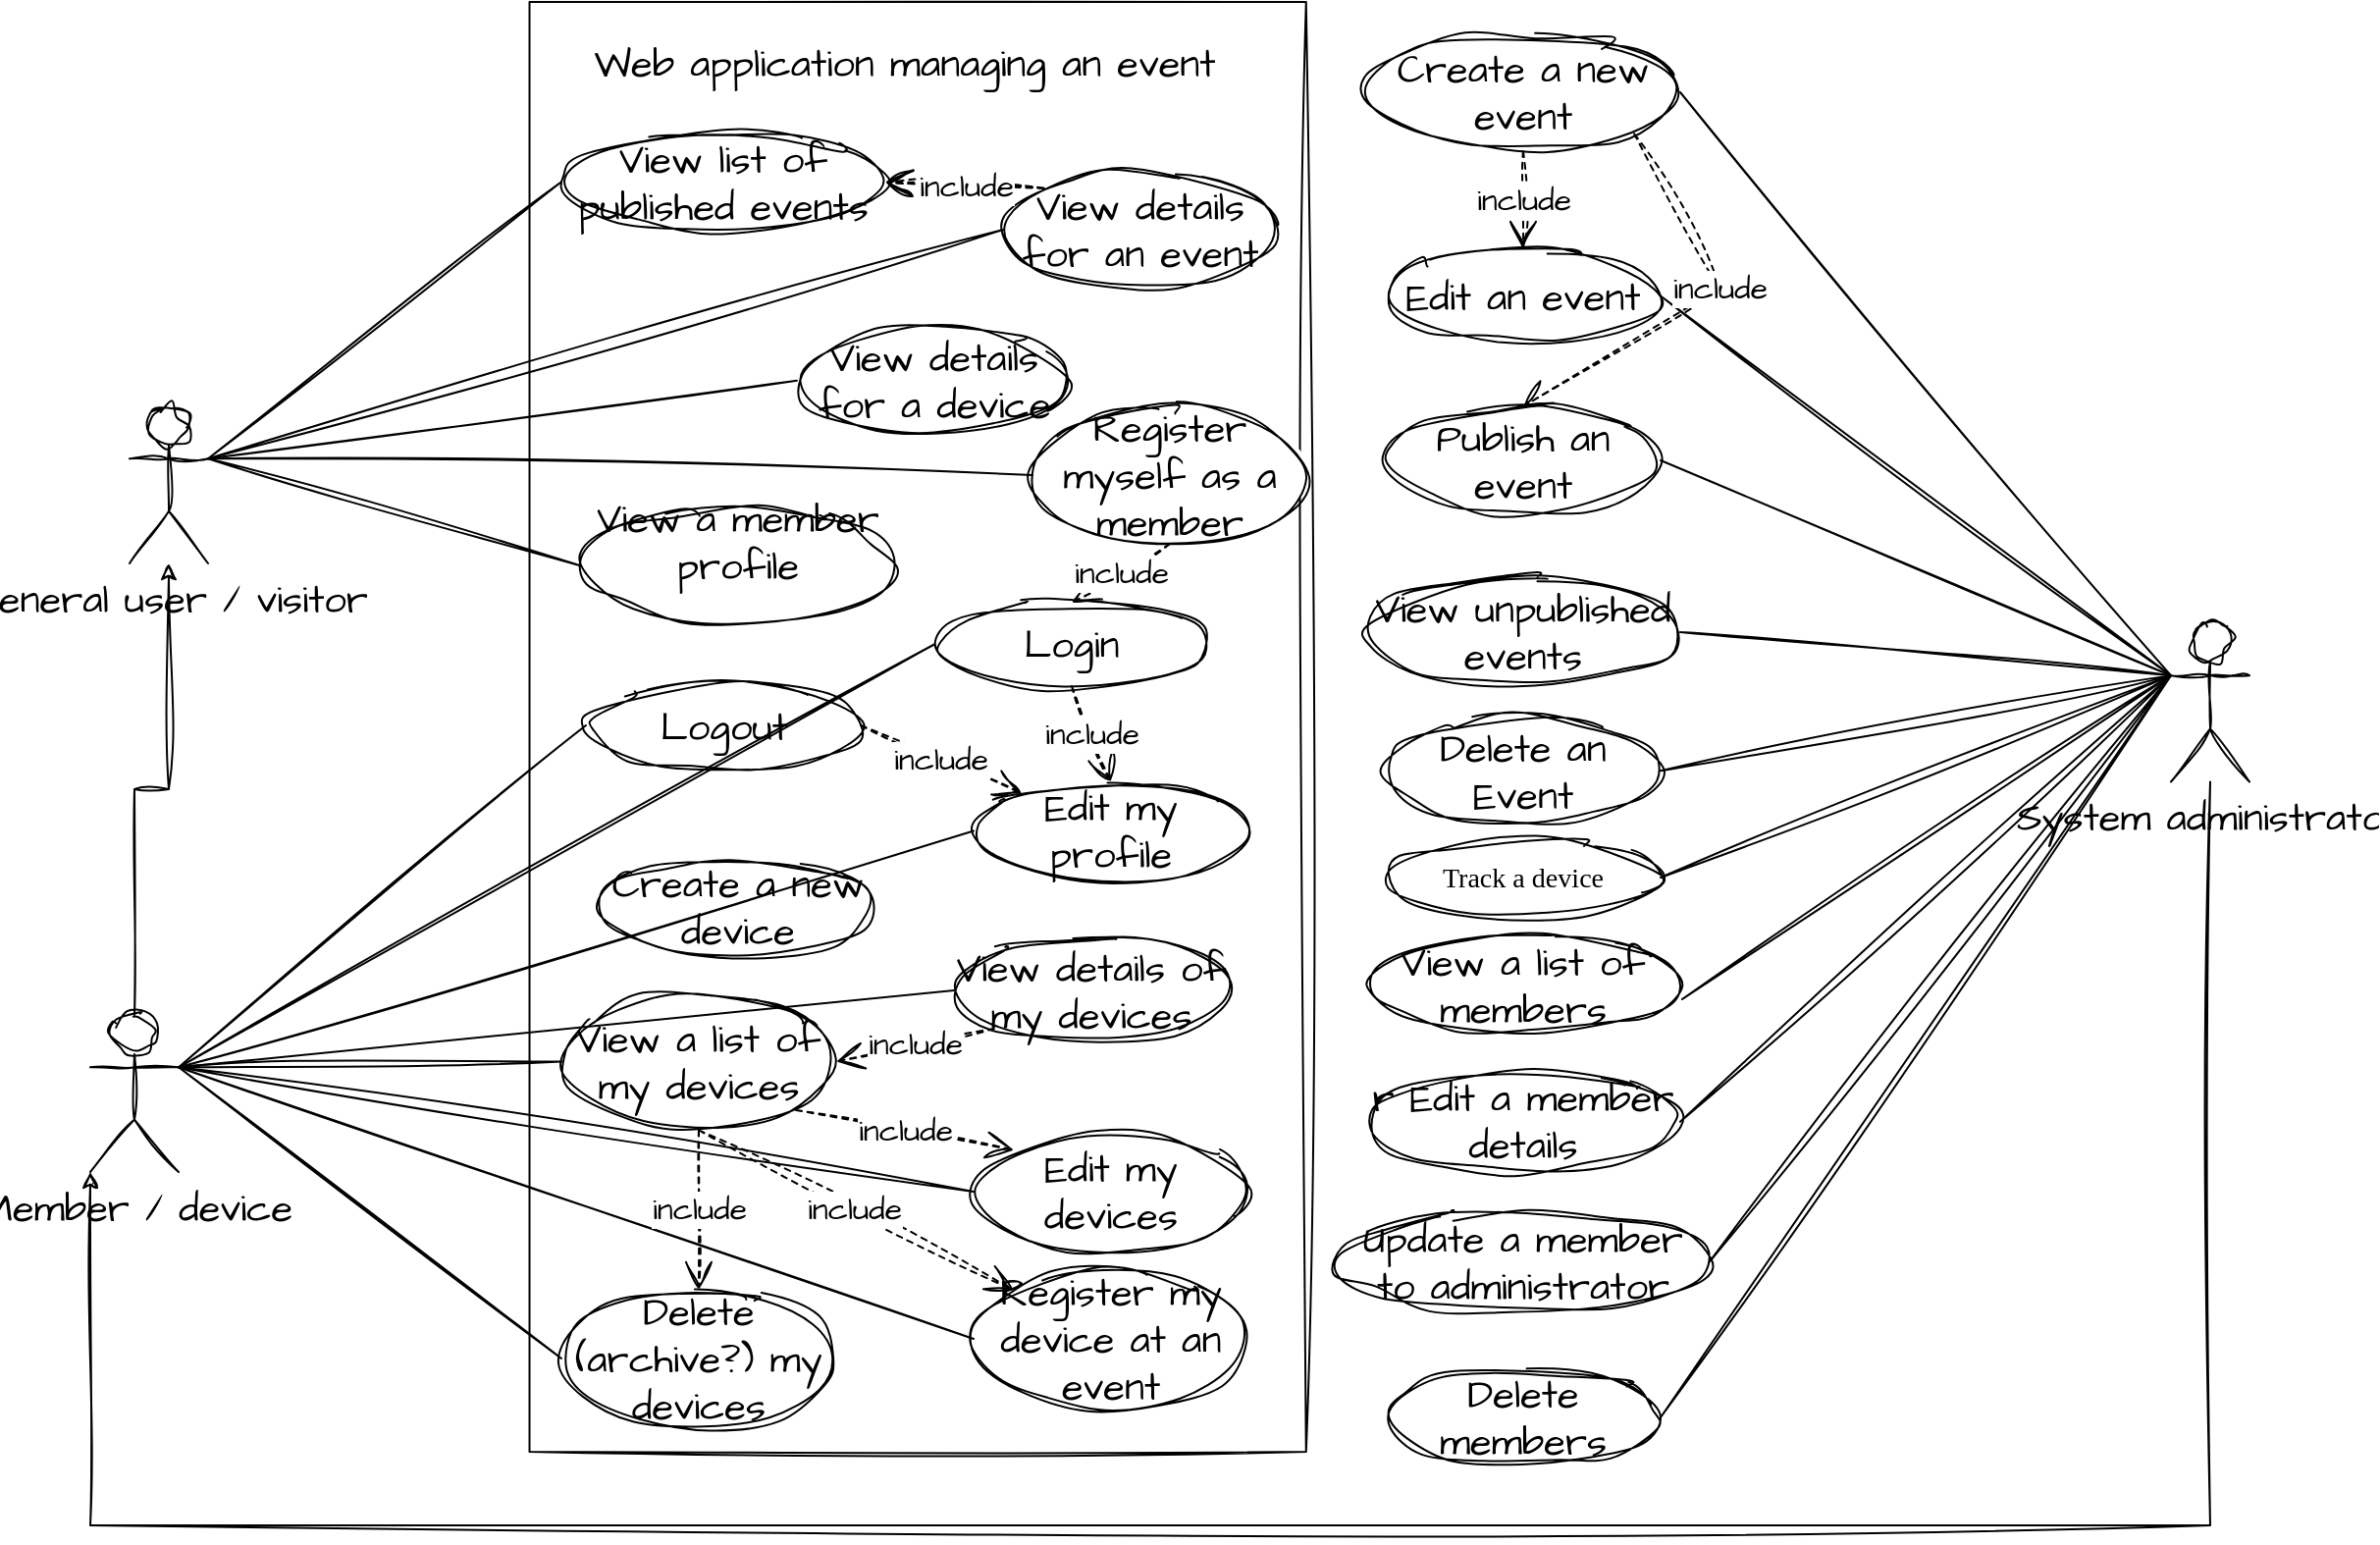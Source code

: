 <mxfile version="23.1.5" type="device">
  <diagram name="หน้า-1" id="q6Vcz38uX7G1jx0DRAQC">
    <mxGraphModel dx="1434" dy="772" grid="1" gridSize="10" guides="1" tooltips="1" connect="1" arrows="1" fold="1" page="1" pageScale="1" pageWidth="10000" pageHeight="10000" math="0" shadow="0">
      <root>
        <mxCell id="0" />
        <mxCell id="1" parent="0" />
        <mxCell id="f46GNGTbc6f1KYnJfMb9-1" value="General user / visitor" style="shape=umlActor;verticalLabelPosition=bottom;verticalAlign=top;html=1;outlineConnect=0;hachureGap=4;fontFamily=Architects Daughter;fontSource=https%3A%2F%2Ffonts.googleapis.com%2Fcss%3Ffamily%3DArchitects%2BDaughter;fontSize=20;rounded=0;sketch=1;curveFitting=1;jiggle=2;" parent="1" vertex="1">
          <mxGeometry x="340" y="230" width="40" height="80" as="geometry" />
        </mxCell>
        <mxCell id="DlIA9_CHAI5-d7CJ_0BG-7" style="edgeStyle=orthogonalEdgeStyle;rounded=0;sketch=1;hachureGap=4;jiggle=2;curveFitting=1;orthogonalLoop=1;jettySize=auto;html=1;" edge="1" parent="1" source="f46GNGTbc6f1KYnJfMb9-2" target="f46GNGTbc6f1KYnJfMb9-1">
          <mxGeometry relative="1" as="geometry" />
        </mxCell>
        <mxCell id="f46GNGTbc6f1KYnJfMb9-2" value="Member / device" style="shape=umlActor;verticalLabelPosition=bottom;verticalAlign=top;html=1;outlineConnect=0;hachureGap=4;fontFamily=Architects Daughter;fontSource=https%3A%2F%2Ffonts.googleapis.com%2Fcss%3Ffamily%3DArchitects%2BDaughter;fontSize=20;rounded=0;sketch=1;curveFitting=1;jiggle=2;" parent="1" vertex="1">
          <mxGeometry x="320" y="540" width="45" height="80" as="geometry" />
        </mxCell>
        <mxCell id="f46GNGTbc6f1KYnJfMb9-3" value="System administrator" style="shape=umlActor;verticalLabelPosition=bottom;verticalAlign=top;html=1;outlineConnect=0;hachureGap=4;fontFamily=Architects Daughter;fontSource=https%3A%2F%2Ffonts.googleapis.com%2Fcss%3Ffamily%3DArchitects%2BDaughter;fontSize=20;fillStyle=auto;rounded=0;sketch=1;curveFitting=1;jiggle=2;" parent="1" vertex="1">
          <mxGeometry x="1380" y="340" width="40" height="81.25" as="geometry" />
        </mxCell>
        <mxCell id="f46GNGTbc6f1KYnJfMb9-5" value="" style="rounded=0;whiteSpace=wrap;html=1;hachureGap=4;fontFamily=Architects Daughter;fontSource=https%3A%2F%2Ffonts.googleapis.com%2Fcss%3Ffamily%3DArchitects%2BDaughter;fontSize=20;rotation=90;sketch=1;curveFitting=1;jiggle=2;" parent="1" vertex="1">
          <mxGeometry x="372.35" y="195.47" width="738.45" height="395.63" as="geometry" />
        </mxCell>
        <mxCell id="f46GNGTbc6f1KYnJfMb9-38" value=" Create a new event" style="ellipse;whiteSpace=wrap;html=1;hachureGap=4;fontFamily=Architects Daughter;fontSource=https%3A%2F%2Ffonts.googleapis.com%2Fcss%3Ffamily%3DArchitects%2BDaughter;fontSize=20;rounded=0;sketch=1;curveFitting=1;jiggle=2;" parent="1" vertex="1">
          <mxGeometry x="970" y="40" width="160" height="60" as="geometry" />
        </mxCell>
        <mxCell id="f46GNGTbc6f1KYnJfMb9-39" value="Publish an event" style="ellipse;whiteSpace=wrap;html=1;hachureGap=4;fontFamily=Architects Daughter;fontSource=https%3A%2F%2Ffonts.googleapis.com%2Fcss%3Ffamily%3DArchitects%2BDaughter;fontSize=20;rounded=0;sketch=1;curveFitting=1;jiggle=2;" parent="1" vertex="1">
          <mxGeometry x="980" y="230" width="140" height="55" as="geometry" />
        </mxCell>
        <mxCell id="f46GNGTbc6f1KYnJfMb9-40" value="Edit an event " style="ellipse;whiteSpace=wrap;html=1;hachureGap=4;fontFamily=Architects Daughter;fontSource=https%3A%2F%2Ffonts.googleapis.com%2Fcss%3Ffamily%3DArchitects%2BDaughter;fontSize=20;rounded=0;sketch=1;curveFitting=1;jiggle=2;" parent="1" vertex="1">
          <mxGeometry x="980" y="150" width="140" height="47.5" as="geometry" />
        </mxCell>
        <mxCell id="f46GNGTbc6f1KYnJfMb9-41" value="Delete an Event" style="ellipse;whiteSpace=wrap;html=1;hachureGap=4;fontFamily=Architects Daughter;fontSource=https%3A%2F%2Ffonts.googleapis.com%2Fcss%3Ffamily%3DArchitects%2BDaughter;fontSize=20;rounded=0;sketch=1;curveFitting=1;jiggle=2;" parent="1" vertex="1">
          <mxGeometry x="980" y="388.13" width="140" height="55" as="geometry" />
        </mxCell>
        <mxCell id="f46GNGTbc6f1KYnJfMb9-42" value="View unpublished events" style="ellipse;whiteSpace=wrap;html=1;hachureGap=4;fontFamily=Architects Daughter;fontSource=https%3A%2F%2Ffonts.googleapis.com%2Fcss%3Ffamily%3DArchitects%2BDaughter;fontSize=20;rounded=0;sketch=1;curveFitting=1;jiggle=2;" parent="1" vertex="1">
          <mxGeometry x="970" y="317.5" width="160" height="55" as="geometry" />
        </mxCell>
        <mxCell id="f46GNGTbc6f1KYnJfMb9-43" value="View a list of members" style="ellipse;whiteSpace=wrap;html=1;hachureGap=4;fontFamily=Architects Daughter;fontSource=https%3A%2F%2Ffonts.googleapis.com%2Fcss%3Ffamily%3DArchitects%2BDaughter;fontSize=20;rounded=0;sketch=1;curveFitting=1;jiggle=2;" parent="1" vertex="1">
          <mxGeometry x="970" y="500" width="160" height="50" as="geometry" />
        </mxCell>
        <mxCell id="f46GNGTbc6f1KYnJfMb9-46" value="Update a member to administrator" style="ellipse;whiteSpace=wrap;html=1;hachureGap=4;fontFamily=Architects Daughter;fontSource=https%3A%2F%2Ffonts.googleapis.com%2Fcss%3Ffamily%3DArchitects%2BDaughter;fontSize=20;rounded=0;sketch=1;curveFitting=1;jiggle=2;" parent="1" vertex="1">
          <mxGeometry x="955" y="640" width="190" height="51.25" as="geometry" />
        </mxCell>
        <mxCell id="f46GNGTbc6f1KYnJfMb9-47" value="r Edit a member details" style="ellipse;whiteSpace=wrap;html=1;hachureGap=4;fontFamily=Architects Daughter;fontSource=https%3A%2F%2Ffonts.googleapis.com%2Fcss%3Ffamily%3DArchitects%2BDaughter;fontSize=20;rounded=0;sketch=1;curveFitting=1;jiggle=2;" parent="1" vertex="1">
          <mxGeometry x="970" y="568.75" width="160" height="51.25" as="geometry" />
        </mxCell>
        <mxCell id="f46GNGTbc6f1KYnJfMb9-48" value=" Delete members " style="ellipse;whiteSpace=wrap;html=1;hachureGap=4;fontFamily=Architects Daughter;fontSource=https%3A%2F%2Ffonts.googleapis.com%2Fcss%3Ffamily%3DArchitects%2BDaughter;fontSize=20;rounded=0;sketch=1;curveFitting=1;jiggle=2;" parent="1" vertex="1">
          <mxGeometry x="980" y="720" width="140" height="50" as="geometry" />
        </mxCell>
        <mxCell id="f46GNGTbc6f1KYnJfMb9-55" value="View list of published events" style="ellipse;whiteSpace=wrap;html=1;hachureGap=4;fontFamily=Architects Daughter;fontSource=https%3A%2F%2Ffonts.googleapis.com%2Fcss%3Ffamily%3DArchitects%2BDaughter;fontSize=20;rounded=0;sketch=1;curveFitting=1;jiggle=2;" parent="1" vertex="1">
          <mxGeometry x="560" y="90" width="165" height="51.25" as="geometry" />
        </mxCell>
        <mxCell id="f46GNGTbc6f1KYnJfMb9-56" value="View details for a device" style="ellipse;whiteSpace=wrap;html=1;hachureGap=4;fontFamily=Architects Daughter;fontSource=https%3A%2F%2Ffonts.googleapis.com%2Fcss%3Ffamily%3DArchitects%2BDaughter;fontSize=20;rounded=0;sketch=1;curveFitting=1;jiggle=2;" parent="1" vertex="1">
          <mxGeometry x="680" y="190" width="140" height="53.75" as="geometry" />
        </mxCell>
        <mxCell id="f46GNGTbc6f1KYnJfMb9-57" value="Create a new device" style="ellipse;whiteSpace=wrap;html=1;hachureGap=4;fontFamily=Architects Daughter;fontSource=https%3A%2F%2Ffonts.googleapis.com%2Fcss%3Ffamily%3DArchitects%2BDaughter;fontSize=20;rounded=0;sketch=1;curveFitting=1;jiggle=2;" parent="1" vertex="1">
          <mxGeometry x="580" y="460" width="140" height="50" as="geometry" />
        </mxCell>
        <mxCell id="f46GNGTbc6f1KYnJfMb9-58" value="Edit my profile" style="ellipse;whiteSpace=wrap;html=1;hachureGap=4;fontFamily=Architects Daughter;fontSource=https%3A%2F%2Ffonts.googleapis.com%2Fcss%3Ffamily%3DArchitects%2BDaughter;fontSize=20;rounded=0;sketch=1;curveFitting=1;jiggle=2;" parent="1" vertex="1">
          <mxGeometry x="770" y="421.25" width="140" height="50" as="geometry" />
        </mxCell>
        <mxCell id="f46GNGTbc6f1KYnJfMb9-59" value="Logout" style="ellipse;whiteSpace=wrap;html=1;hachureGap=4;fontFamily=Architects Daughter;fontSource=https%3A%2F%2Ffonts.googleapis.com%2Fcss%3Ffamily%3DArchitects%2BDaughter;fontSize=20;rounded=0;sketch=1;curveFitting=1;jiggle=2;" parent="1" vertex="1">
          <mxGeometry x="572.5" y="370" width="140" height="45" as="geometry" />
        </mxCell>
        <mxCell id="f46GNGTbc6f1KYnJfMb9-60" value="Login" style="ellipse;whiteSpace=wrap;html=1;hachureGap=4;fontFamily=Architects Daughter;fontSource=https%3A%2F%2Ffonts.googleapis.com%2Fcss%3Ffamily%3DArchitects%2BDaughter;fontSize=20;rounded=0;sketch=1;curveFitting=1;jiggle=2;" parent="1" vertex="1">
          <mxGeometry x="750" y="330" width="140" height="42.5" as="geometry" />
        </mxCell>
        <mxCell id="f46GNGTbc6f1KYnJfMb9-61" value="View a member profile&lt;div&gt;&lt;br/&gt;&lt;/div&gt;" style="ellipse;whiteSpace=wrap;html=1;hachureGap=4;fontFamily=Architects Daughter;fontSource=https%3A%2F%2Ffonts.googleapis.com%2Fcss%3Ffamily%3DArchitects%2BDaughter;fontSize=20;rounded=0;sketch=1;curveFitting=1;jiggle=2;" parent="1" vertex="1">
          <mxGeometry x="570" y="282.5" width="160" height="57.5" as="geometry" />
        </mxCell>
        <mxCell id="f46GNGTbc6f1KYnJfMb9-62" value="Register myself as a member" style="ellipse;whiteSpace=wrap;html=1;hachureGap=4;fontFamily=Architects Daughter;fontSource=https%3A%2F%2Ffonts.googleapis.com%2Fcss%3Ffamily%3DArchitects%2BDaughter;fontSize=20;rounded=0;sketch=1;curveFitting=1;jiggle=2;" parent="1" vertex="1">
          <mxGeometry x="800" y="230" width="140" height="70" as="geometry" />
        </mxCell>
        <mxCell id="f46GNGTbc6f1KYnJfMb9-63" value="View details for an event" style="ellipse;whiteSpace=wrap;html=1;hachureGap=4;fontFamily=Architects Daughter;fontSource=https%3A%2F%2Ffonts.googleapis.com%2Fcss%3Ffamily%3DArchitects%2BDaughter;fontSize=20;rounded=0;sketch=1;curveFitting=1;jiggle=2;" parent="1" vertex="1">
          <mxGeometry x="785" y="110" width="140" height="60" as="geometry" />
        </mxCell>
        <mxCell id="f46GNGTbc6f1KYnJfMb9-64" value="Delete (archive?) my devices" style="ellipse;whiteSpace=wrap;html=1;hachureGap=4;fontFamily=Architects Daughter;fontSource=https%3A%2F%2Ffonts.googleapis.com%2Fcss%3Ffamily%3DArchitects%2BDaughter;fontSize=20;rounded=0;sketch=1;curveFitting=1;jiggle=2;" parent="1" vertex="1">
          <mxGeometry x="560" y="680" width="140" height="70" as="geometry" />
        </mxCell>
        <mxCell id="f46GNGTbc6f1KYnJfMb9-65" value="Register my device at an event" style="ellipse;whiteSpace=wrap;html=1;hachureGap=4;fontFamily=Architects Daughter;fontSource=https%3A%2F%2Ffonts.googleapis.com%2Fcss%3Ffamily%3DArchitects%2BDaughter;fontSize=20;rounded=0;sketch=1;curveFitting=1;jiggle=2;" parent="1" vertex="1">
          <mxGeometry x="770" y="670" width="140" height="70" as="geometry" />
        </mxCell>
        <mxCell id="f46GNGTbc6f1KYnJfMb9-66" value="Edit my devices" style="ellipse;whiteSpace=wrap;html=1;hachureGap=4;fontFamily=Architects Daughter;fontSource=https%3A%2F%2Ffonts.googleapis.com%2Fcss%3Ffamily%3DArchitects%2BDaughter;fontSize=20;rounded=0;sketch=1;curveFitting=1;jiggle=2;" parent="1" vertex="1">
          <mxGeometry x="770" y="600" width="140" height="60" as="geometry" />
        </mxCell>
        <mxCell id="f46GNGTbc6f1KYnJfMb9-67" value="View a list of my devices" style="ellipse;whiteSpace=wrap;html=1;hachureGap=4;fontFamily=Architects Daughter;fontSource=https%3A%2F%2Ffonts.googleapis.com%2Fcss%3Ffamily%3DArchitects%2BDaughter;fontSize=20;rounded=0;sketch=1;curveFitting=1;jiggle=2;" parent="1" vertex="1">
          <mxGeometry x="560" y="528.75" width="140" height="70" as="geometry" />
        </mxCell>
        <mxCell id="f46GNGTbc6f1KYnJfMb9-68" value="View details of my devices" style="ellipse;whiteSpace=wrap;html=1;hachureGap=4;fontFamily=Architects Daughter;fontSource=https%3A%2F%2Ffonts.googleapis.com%2Fcss%3Ffamily%3DArchitects%2BDaughter;fontSize=20;rounded=0;sketch=1;curveFitting=1;jiggle=2;" parent="1" vertex="1">
          <mxGeometry x="760" y="500" width="140" height="55" as="geometry" />
        </mxCell>
        <mxCell id="f46GNGTbc6f1KYnJfMb9-84" value="" style="endArrow=none;html=1;rounded=0;hachureGap=4;fontFamily=Architects Daughter;fontSource=https%3A%2F%2Ffonts.googleapis.com%2Fcss%3Ffamily%3DArchitects%2BDaughter;fontSize=16;exitX=1;exitY=0.333;exitDx=0;exitDy=0;exitPerimeter=0;entryX=0;entryY=0.5;entryDx=0;entryDy=0;sketch=1;curveFitting=1;jiggle=2;" parent="1" source="f46GNGTbc6f1KYnJfMb9-1" target="f46GNGTbc6f1KYnJfMb9-55" edge="1">
          <mxGeometry width="50" height="50" relative="1" as="geometry">
            <mxPoint x="410" y="220" as="sourcePoint" />
            <mxPoint x="460" y="170" as="targetPoint" />
          </mxGeometry>
        </mxCell>
        <mxCell id="f46GNGTbc6f1KYnJfMb9-86" value="" style="endArrow=none;html=1;rounded=0;hachureGap=4;fontFamily=Architects Daughter;fontSource=https%3A%2F%2Ffonts.googleapis.com%2Fcss%3Ffamily%3DArchitects%2BDaughter;fontSize=16;exitX=0;exitY=0.5;exitDx=0;exitDy=0;entryX=1;entryY=0.333;entryDx=0;entryDy=0;entryPerimeter=0;sketch=1;curveFitting=1;jiggle=2;" parent="1" source="f46GNGTbc6f1KYnJfMb9-63" target="f46GNGTbc6f1KYnJfMb9-1" edge="1">
          <mxGeometry width="50" height="50" relative="1" as="geometry">
            <mxPoint x="605" y="211.25" as="sourcePoint" />
            <mxPoint x="655" y="161.25" as="targetPoint" />
          </mxGeometry>
        </mxCell>
        <mxCell id="f46GNGTbc6f1KYnJfMb9-87" value="" style="endArrow=none;html=1;rounded=0;hachureGap=4;fontFamily=Architects Daughter;fontSource=https%3A%2F%2Ffonts.googleapis.com%2Fcss%3Ffamily%3DArchitects%2BDaughter;fontSize=16;exitX=1;exitY=0.333;exitDx=0;exitDy=0;exitPerimeter=0;entryX=0;entryY=0.5;entryDx=0;entryDy=0;sketch=1;curveFitting=1;jiggle=2;" parent="1" source="f46GNGTbc6f1KYnJfMb9-1" target="f46GNGTbc6f1KYnJfMb9-56" edge="1">
          <mxGeometry width="50" height="50" relative="1" as="geometry">
            <mxPoint x="440" y="301.25" as="sourcePoint" />
            <mxPoint x="490" y="251.25" as="targetPoint" />
          </mxGeometry>
        </mxCell>
        <mxCell id="f46GNGTbc6f1KYnJfMb9-88" value="" style="endArrow=none;html=1;rounded=0;hachureGap=4;fontFamily=Architects Daughter;fontSource=https%3A%2F%2Ffonts.googleapis.com%2Fcss%3Ffamily%3DArchitects%2BDaughter;fontSize=16;exitX=1;exitY=0.333;exitDx=0;exitDy=0;exitPerimeter=0;entryX=0;entryY=0.5;entryDx=0;entryDy=0;sketch=1;curveFitting=1;jiggle=2;" parent="1" source="f46GNGTbc6f1KYnJfMb9-1" target="f46GNGTbc6f1KYnJfMb9-61" edge="1">
          <mxGeometry width="50" height="50" relative="1" as="geometry">
            <mxPoint x="720" y="310" as="sourcePoint" />
            <mxPoint x="770" y="260" as="targetPoint" />
          </mxGeometry>
        </mxCell>
        <mxCell id="f46GNGTbc6f1KYnJfMb9-89" value="" style="endArrow=none;html=1;rounded=0;hachureGap=4;fontFamily=Architects Daughter;fontSource=https%3A%2F%2Ffonts.googleapis.com%2Fcss%3Ffamily%3DArchitects%2BDaughter;fontSize=16;exitX=1;exitY=0.333;exitDx=0;exitDy=0;exitPerimeter=0;entryX=0;entryY=0.5;entryDx=0;entryDy=0;sketch=1;curveFitting=1;jiggle=2;" parent="1" source="f46GNGTbc6f1KYnJfMb9-1" target="f46GNGTbc6f1KYnJfMb9-62" edge="1">
          <mxGeometry width="50" height="50" relative="1" as="geometry">
            <mxPoint x="490" y="358.75" as="sourcePoint" />
            <mxPoint x="530" y="318.75" as="targetPoint" />
          </mxGeometry>
        </mxCell>
        <mxCell id="f46GNGTbc6f1KYnJfMb9-90" value="" style="endArrow=none;html=1;rounded=0;hachureGap=4;fontFamily=Architects Daughter;fontSource=https%3A%2F%2Ffonts.googleapis.com%2Fcss%3Ffamily%3DArchitects%2BDaughter;fontSize=16;exitX=1;exitY=0.333;exitDx=0;exitDy=0;exitPerimeter=0;entryX=0;entryY=0.5;entryDx=0;entryDy=0;sketch=1;curveFitting=1;jiggle=2;" parent="1" source="f46GNGTbc6f1KYnJfMb9-2" target="f46GNGTbc6f1KYnJfMb9-60" edge="1">
          <mxGeometry width="50" height="50" relative="1" as="geometry">
            <mxPoint x="420" y="520" as="sourcePoint" />
            <mxPoint x="470" y="470" as="targetPoint" />
          </mxGeometry>
        </mxCell>
        <mxCell id="f46GNGTbc6f1KYnJfMb9-91" value="" style="endArrow=none;html=1;rounded=0;hachureGap=4;fontFamily=Architects Daughter;fontSource=https%3A%2F%2Ffonts.googleapis.com%2Fcss%3Ffamily%3DArchitects%2BDaughter;fontSize=16;exitX=1;exitY=0.333;exitDx=0;exitDy=0;exitPerimeter=0;entryX=0;entryY=0.5;entryDx=0;entryDy=0;sketch=1;curveFitting=1;jiggle=2;" parent="1" source="f46GNGTbc6f1KYnJfMb9-2" target="f46GNGTbc6f1KYnJfMb9-59" edge="1">
          <mxGeometry width="50" height="50" relative="1" as="geometry">
            <mxPoint x="394.7" y="460" as="sourcePoint" />
            <mxPoint x="444.7" y="410" as="targetPoint" />
          </mxGeometry>
        </mxCell>
        <mxCell id="f46GNGTbc6f1KYnJfMb9-92" value="" style="endArrow=none;html=1;rounded=0;hachureGap=4;fontFamily=Architects Daughter;fontSource=https%3A%2F%2Ffonts.googleapis.com%2Fcss%3Ffamily%3DArchitects%2BDaughter;fontSize=16;exitX=1;exitY=0.333;exitDx=0;exitDy=0;exitPerimeter=0;entryX=0;entryY=0.5;entryDx=0;entryDy=0;sketch=1;curveFitting=1;jiggle=2;" parent="1" source="f46GNGTbc6f1KYnJfMb9-2" target="f46GNGTbc6f1KYnJfMb9-58" edge="1">
          <mxGeometry width="50" height="50" relative="1" as="geometry">
            <mxPoint x="450" y="583.75" as="sourcePoint" />
            <mxPoint x="500" y="533.75" as="targetPoint" />
          </mxGeometry>
        </mxCell>
        <mxCell id="f46GNGTbc6f1KYnJfMb9-93" value="" style="endArrow=none;html=1;rounded=0;hachureGap=4;fontFamily=Architects Daughter;fontSource=https%3A%2F%2Ffonts.googleapis.com%2Fcss%3Ffamily%3DArchitects%2BDaughter;fontSize=16;exitX=1;exitY=0.333;exitDx=0;exitDy=0;exitPerimeter=0;entryX=0;entryY=0.5;entryDx=0;entryDy=0;sketch=1;curveFitting=1;jiggle=2;" parent="1" source="f46GNGTbc6f1KYnJfMb9-2" target="f46GNGTbc6f1KYnJfMb9-68" edge="1">
          <mxGeometry width="50" height="50" relative="1" as="geometry">
            <mxPoint x="460" y="598.75" as="sourcePoint" />
            <mxPoint x="510" y="548.75" as="targetPoint" />
          </mxGeometry>
        </mxCell>
        <mxCell id="f46GNGTbc6f1KYnJfMb9-94" value="" style="endArrow=none;html=1;rounded=0;hachureGap=4;fontFamily=Architects Daughter;fontSource=https%3A%2F%2Ffonts.googleapis.com%2Fcss%3Ffamily%3DArchitects%2BDaughter;fontSize=16;exitX=1;exitY=0.333;exitDx=0;exitDy=0;exitPerimeter=0;entryX=0;entryY=0.5;entryDx=0;entryDy=0;sketch=1;curveFitting=1;jiggle=2;" parent="1" source="f46GNGTbc6f1KYnJfMb9-2" target="f46GNGTbc6f1KYnJfMb9-67" edge="1">
          <mxGeometry width="50" height="50" relative="1" as="geometry">
            <mxPoint x="470" y="640" as="sourcePoint" />
            <mxPoint x="520" y="590" as="targetPoint" />
          </mxGeometry>
        </mxCell>
        <mxCell id="f46GNGTbc6f1KYnJfMb9-95" value="" style="endArrow=none;html=1;rounded=0;hachureGap=4;fontFamily=Architects Daughter;fontSource=https%3A%2F%2Ffonts.googleapis.com%2Fcss%3Ffamily%3DArchitects%2BDaughter;fontSize=16;exitX=1;exitY=0.333;exitDx=0;exitDy=0;exitPerimeter=0;entryX=0;entryY=0.5;entryDx=0;entryDy=0;sketch=1;curveFitting=1;jiggle=2;" parent="1" source="f46GNGTbc6f1KYnJfMb9-2" target="f46GNGTbc6f1KYnJfMb9-66" edge="1">
          <mxGeometry width="50" height="50" relative="1" as="geometry">
            <mxPoint x="440" y="730" as="sourcePoint" />
            <mxPoint x="490" y="680" as="targetPoint" />
          </mxGeometry>
        </mxCell>
        <mxCell id="f46GNGTbc6f1KYnJfMb9-96" value="" style="endArrow=none;html=1;rounded=0;hachureGap=4;fontFamily=Architects Daughter;fontSource=https%3A%2F%2Ffonts.googleapis.com%2Fcss%3Ffamily%3DArchitects%2BDaughter;fontSize=16;exitX=1;exitY=0.333;exitDx=0;exitDy=0;exitPerimeter=0;entryX=0;entryY=0.5;entryDx=0;entryDy=0;sketch=1;curveFitting=1;jiggle=2;" parent="1" source="f46GNGTbc6f1KYnJfMb9-2" target="f46GNGTbc6f1KYnJfMb9-65" edge="1">
          <mxGeometry width="50" height="50" relative="1" as="geometry">
            <mxPoint x="480" y="750" as="sourcePoint" />
            <mxPoint x="530" y="700" as="targetPoint" />
          </mxGeometry>
        </mxCell>
        <mxCell id="f46GNGTbc6f1KYnJfMb9-98" value="" style="endArrow=none;html=1;rounded=0;hachureGap=4;fontFamily=Architects Daughter;fontSource=https%3A%2F%2Ffonts.googleapis.com%2Fcss%3Ffamily%3DArchitects%2BDaughter;fontSize=16;exitX=1;exitY=0.333;exitDx=0;exitDy=0;exitPerimeter=0;entryX=0;entryY=0.5;entryDx=0;entryDy=0;sketch=1;curveFitting=1;jiggle=2;" parent="1" source="f46GNGTbc6f1KYnJfMb9-2" target="f46GNGTbc6f1KYnJfMb9-64" edge="1">
          <mxGeometry width="50" height="50" relative="1" as="geometry">
            <mxPoint x="430" y="750" as="sourcePoint" />
            <mxPoint x="480" y="700" as="targetPoint" />
          </mxGeometry>
        </mxCell>
        <mxCell id="f46GNGTbc6f1KYnJfMb9-99" value="" style="endArrow=none;html=1;rounded=0;hachureGap=4;fontFamily=Architects Daughter;fontSource=https%3A%2F%2Ffonts.googleapis.com%2Fcss%3Ffamily%3DArchitects%2BDaughter;fontSize=16;entryX=0;entryY=0.333;entryDx=0;entryDy=0;entryPerimeter=0;exitX=1;exitY=0.5;exitDx=0;exitDy=0;sketch=1;curveFitting=1;jiggle=2;" parent="1" source="f46GNGTbc6f1KYnJfMb9-38" target="f46GNGTbc6f1KYnJfMb9-3" edge="1">
          <mxGeometry width="50" height="50" relative="1" as="geometry">
            <mxPoint x="1130" y="470" as="sourcePoint" />
            <mxPoint x="1210" y="360" as="targetPoint" />
          </mxGeometry>
        </mxCell>
        <mxCell id="f46GNGTbc6f1KYnJfMb9-100" value="" style="endArrow=none;html=1;rounded=0;hachureGap=4;fontFamily=Architects Daughter;fontSource=https%3A%2F%2Ffonts.googleapis.com%2Fcss%3Ffamily%3DArchitects%2BDaughter;fontSize=16;entryX=0;entryY=0.333;entryDx=0;entryDy=0;entryPerimeter=0;exitX=1;exitY=0.5;exitDx=0;exitDy=0;sketch=1;curveFitting=1;jiggle=2;" parent="1" source="f46GNGTbc6f1KYnJfMb9-40" target="f46GNGTbc6f1KYnJfMb9-3" edge="1">
          <mxGeometry width="50" height="50" relative="1" as="geometry">
            <mxPoint x="1130" y="470" as="sourcePoint" />
            <mxPoint x="1180" y="420" as="targetPoint" />
          </mxGeometry>
        </mxCell>
        <mxCell id="f46GNGTbc6f1KYnJfMb9-101" value="" style="endArrow=none;html=1;rounded=0;hachureGap=4;fontFamily=Architects Daughter;fontSource=https%3A%2F%2Ffonts.googleapis.com%2Fcss%3Ffamily%3DArchitects%2BDaughter;fontSize=16;entryX=0;entryY=0.333;entryDx=0;entryDy=0;entryPerimeter=0;exitX=1;exitY=0.5;exitDx=0;exitDy=0;sketch=1;curveFitting=1;jiggle=2;" parent="1" source="f46GNGTbc6f1KYnJfMb9-39" target="f46GNGTbc6f1KYnJfMb9-3" edge="1">
          <mxGeometry width="50" height="50" relative="1" as="geometry">
            <mxPoint x="1130" y="470" as="sourcePoint" />
            <mxPoint x="1180" y="420" as="targetPoint" />
          </mxGeometry>
        </mxCell>
        <mxCell id="f46GNGTbc6f1KYnJfMb9-102" value="" style="endArrow=none;html=1;rounded=0;hachureGap=4;fontFamily=Architects Daughter;fontSource=https%3A%2F%2Ffonts.googleapis.com%2Fcss%3Ffamily%3DArchitects%2BDaughter;fontSize=16;entryX=0;entryY=0.333;entryDx=0;entryDy=0;entryPerimeter=0;exitX=1;exitY=0.5;exitDx=0;exitDy=0;sketch=1;curveFitting=1;jiggle=2;" parent="1" source="f46GNGTbc6f1KYnJfMb9-42" target="f46GNGTbc6f1KYnJfMb9-3" edge="1">
          <mxGeometry width="50" height="50" relative="1" as="geometry">
            <mxPoint x="1130" y="470" as="sourcePoint" />
            <mxPoint x="1180" y="420" as="targetPoint" />
          </mxGeometry>
        </mxCell>
        <mxCell id="f46GNGTbc6f1KYnJfMb9-103" value="" style="endArrow=none;html=1;rounded=0;hachureGap=4;fontFamily=Architects Daughter;fontSource=https%3A%2F%2Ffonts.googleapis.com%2Fcss%3Ffamily%3DArchitects%2BDaughter;fontSize=16;entryX=0;entryY=0.333;entryDx=0;entryDy=0;entryPerimeter=0;exitX=1;exitY=0.5;exitDx=0;exitDy=0;sketch=1;curveFitting=1;jiggle=2;" parent="1" source="f46GNGTbc6f1KYnJfMb9-41" target="f46GNGTbc6f1KYnJfMb9-3" edge="1">
          <mxGeometry width="50" height="50" relative="1" as="geometry">
            <mxPoint x="1130" y="420" as="sourcePoint" />
            <mxPoint x="1180" y="420" as="targetPoint" />
          </mxGeometry>
        </mxCell>
        <mxCell id="f46GNGTbc6f1KYnJfMb9-104" value="" style="endArrow=none;html=1;rounded=0;hachureGap=4;fontFamily=Architects Daughter;fontSource=https%3A%2F%2Ffonts.googleapis.com%2Fcss%3Ffamily%3DArchitects%2BDaughter;fontSize=16;entryX=0;entryY=0.333;entryDx=0;entryDy=0;entryPerimeter=0;exitX=1.006;exitY=0.64;exitDx=0;exitDy=0;exitPerimeter=0;sketch=1;curveFitting=1;jiggle=2;" parent="1" source="f46GNGTbc6f1KYnJfMb9-43" target="f46GNGTbc6f1KYnJfMb9-3" edge="1">
          <mxGeometry width="50" height="50" relative="1" as="geometry">
            <mxPoint x="1130" y="470" as="sourcePoint" />
            <mxPoint x="1180" y="420" as="targetPoint" />
          </mxGeometry>
        </mxCell>
        <mxCell id="f46GNGTbc6f1KYnJfMb9-105" value="" style="endArrow=none;html=1;rounded=0;hachureGap=4;fontFamily=Architects Daughter;fontSource=https%3A%2F%2Ffonts.googleapis.com%2Fcss%3Ffamily%3DArchitects%2BDaughter;fontSize=16;entryX=0;entryY=0.333;entryDx=0;entryDy=0;entryPerimeter=0;exitX=1;exitY=0.5;exitDx=0;exitDy=0;sketch=1;curveFitting=1;jiggle=2;" parent="1" source="f46GNGTbc6f1KYnJfMb9-47" target="f46GNGTbc6f1KYnJfMb9-3" edge="1">
          <mxGeometry width="50" height="50" relative="1" as="geometry">
            <mxPoint x="1130" y="470" as="sourcePoint" />
            <mxPoint x="1180" y="420" as="targetPoint" />
          </mxGeometry>
        </mxCell>
        <mxCell id="f46GNGTbc6f1KYnJfMb9-106" value="" style="endArrow=none;html=1;rounded=0;hachureGap=4;fontFamily=Architects Daughter;fontSource=https%3A%2F%2Ffonts.googleapis.com%2Fcss%3Ffamily%3DArchitects%2BDaughter;fontSize=16;entryX=0;entryY=0.333;entryDx=0;entryDy=0;entryPerimeter=0;exitX=1;exitY=0.5;exitDx=0;exitDy=0;sketch=1;curveFitting=1;jiggle=2;" parent="1" source="f46GNGTbc6f1KYnJfMb9-46" target="f46GNGTbc6f1KYnJfMb9-3" edge="1">
          <mxGeometry width="50" height="50" relative="1" as="geometry">
            <mxPoint x="1130" y="470" as="sourcePoint" />
            <mxPoint x="1180" y="420" as="targetPoint" />
          </mxGeometry>
        </mxCell>
        <mxCell id="f46GNGTbc6f1KYnJfMb9-107" value="" style="endArrow=none;html=1;rounded=0;hachureGap=4;fontFamily=Architects Daughter;fontSource=https%3A%2F%2Ffonts.googleapis.com%2Fcss%3Ffamily%3DArchitects%2BDaughter;fontSize=16;entryX=0;entryY=0.333;entryDx=0;entryDy=0;entryPerimeter=0;exitX=1;exitY=0.5;exitDx=0;exitDy=0;sketch=1;curveFitting=1;jiggle=2;" parent="1" source="f46GNGTbc6f1KYnJfMb9-48" target="f46GNGTbc6f1KYnJfMb9-3" edge="1">
          <mxGeometry width="50" height="50" relative="1" as="geometry">
            <mxPoint x="1130" y="470" as="sourcePoint" />
            <mxPoint x="1180" y="420" as="targetPoint" />
          </mxGeometry>
        </mxCell>
        <mxCell id="f46GNGTbc6f1KYnJfMb9-108" value="include" style="endArrow=open;endSize=12;dashed=1;html=1;rounded=0;hachureGap=4;fontFamily=Architects Daughter;fontSource=https%3A%2F%2Ffonts.googleapis.com%2Fcss%3Ffamily%3DArchitects%2BDaughter;fontSize=16;exitX=0;exitY=0;exitDx=0;exitDy=0;entryX=1;entryY=0.5;entryDx=0;entryDy=0;sketch=1;curveFitting=1;jiggle=2;" parent="1" source="f46GNGTbc6f1KYnJfMb9-63" target="f46GNGTbc6f1KYnJfMb9-55" edge="1">
          <mxGeometry x="-0.007" width="160" relative="1" as="geometry">
            <mxPoint x="760" y="400" as="sourcePoint" />
            <mxPoint x="920" y="400" as="targetPoint" />
            <mxPoint as="offset" />
          </mxGeometry>
        </mxCell>
        <mxCell id="f46GNGTbc6f1KYnJfMb9-109" value="include" style="endArrow=open;endSize=12;dashed=1;html=1;rounded=0;hachureGap=4;fontFamily=Architects Daughter;fontSource=https://fonts.googleapis.com/css?family=Architects+Daughter;fontSize=16;exitX=0.5;exitY=1;exitDx=0;exitDy=0;entryX=0.5;entryY=0;entryDx=0;entryDy=0;sketch=1;curveFitting=1;jiggle=2;" parent="1" source="f46GNGTbc6f1KYnJfMb9-62" target="f46GNGTbc6f1KYnJfMb9-60" edge="1">
          <mxGeometry width="160" relative="1" as="geometry">
            <mxPoint x="725" y="377.25" as="sourcePoint" />
            <mxPoint x="750" y="421.25" as="targetPoint" />
          </mxGeometry>
        </mxCell>
        <mxCell id="f46GNGTbc6f1KYnJfMb9-110" value="include" style="endArrow=open;endSize=12;dashed=1;html=1;rounded=0;hachureGap=4;fontFamily=Architects Daughter;fontSource=https://fonts.googleapis.com/css?family=Architects+Daughter;fontSize=16;exitX=0;exitY=0;exitDx=0;exitDy=0;entryX=1;entryY=0.5;entryDx=0;entryDy=0;sketch=1;curveFitting=1;jiggle=2;" parent="1" edge="1">
          <mxGeometry x="-0.007" width="160" relative="1" as="geometry">
            <mxPoint x="806" y="119" as="sourcePoint" />
            <mxPoint x="725" y="116" as="targetPoint" />
            <mxPoint as="offset" />
          </mxGeometry>
        </mxCell>
        <mxCell id="f46GNGTbc6f1KYnJfMb9-111" value="include" style="endArrow=open;endSize=12;dashed=1;html=1;rounded=0;hachureGap=4;fontFamily=Architects Daughter;fontSource=https://fonts.googleapis.com/css?family=Architects+Daughter;fontSize=16;exitX=0.5;exitY=1;exitDx=0;exitDy=0;entryX=0.5;entryY=0;entryDx=0;entryDy=0;sketch=1;curveFitting=1;jiggle=2;" parent="1" source="f46GNGTbc6f1KYnJfMb9-38" target="f46GNGTbc6f1KYnJfMb9-40" edge="1">
          <mxGeometry width="160" relative="1" as="geometry">
            <mxPoint x="816" y="129" as="sourcePoint" />
            <mxPoint x="735" y="126" as="targetPoint" />
            <mxPoint as="offset" />
          </mxGeometry>
        </mxCell>
        <mxCell id="f46GNGTbc6f1KYnJfMb9-112" value="include" style="endArrow=open;endSize=12;dashed=1;html=1;rounded=0;hachureGap=4;fontFamily=Architects Daughter;fontSource=https://fonts.googleapis.com/css?family=Architects+Daughter;fontSize=16;exitX=0.5;exitY=1;exitDx=0;exitDy=0;entryX=0;entryY=0;entryDx=0;entryDy=0;sketch=1;curveFitting=1;jiggle=2;" parent="1" source="f46GNGTbc6f1KYnJfMb9-67" target="f46GNGTbc6f1KYnJfMb9-65" edge="1">
          <mxGeometry x="-0.013" width="160" relative="1" as="geometry">
            <mxPoint x="826" y="139" as="sourcePoint" />
            <mxPoint x="745" y="136" as="targetPoint" />
            <mxPoint as="offset" />
          </mxGeometry>
        </mxCell>
        <mxCell id="f46GNGTbc6f1KYnJfMb9-113" value="include" style="endArrow=open;endSize=12;dashed=1;html=1;rounded=0;hachureGap=4;fontFamily=Architects Daughter;fontSource=https://fonts.googleapis.com/css?family=Architects+Daughter;fontSize=16;exitX=0.5;exitY=1;exitDx=0;exitDy=0;entryX=0.5;entryY=0;entryDx=0;entryDy=0;sketch=1;curveFitting=1;jiggle=2;" parent="1" source="f46GNGTbc6f1KYnJfMb9-67" target="f46GNGTbc6f1KYnJfMb9-64" edge="1">
          <mxGeometry x="-0.013" width="160" relative="1" as="geometry">
            <mxPoint x="836" y="149" as="sourcePoint" />
            <mxPoint x="755" y="146" as="targetPoint" />
            <mxPoint as="offset" />
          </mxGeometry>
        </mxCell>
        <mxCell id="f46GNGTbc6f1KYnJfMb9-114" value="include" style="endArrow=open;endSize=12;dashed=1;html=1;rounded=0;hachureGap=4;fontFamily=Architects Daughter;fontSource=https://fonts.googleapis.com/css?family=Architects+Daughter;fontSize=16;exitX=1;exitY=1;exitDx=0;exitDy=0;entryX=0;entryY=0;entryDx=0;entryDy=0;sketch=1;curveFitting=1;jiggle=2;" parent="1" source="f46GNGTbc6f1KYnJfMb9-67" target="f46GNGTbc6f1KYnJfMb9-66" edge="1">
          <mxGeometry x="-0.007" width="160" relative="1" as="geometry">
            <mxPoint x="846" y="159" as="sourcePoint" />
            <mxPoint x="765" y="156" as="targetPoint" />
            <mxPoint as="offset" />
          </mxGeometry>
        </mxCell>
        <mxCell id="f46GNGTbc6f1KYnJfMb9-115" value="include" style="endArrow=open;endSize=12;dashed=1;html=1;rounded=0;hachureGap=4;fontFamily=Architects Daughter;fontSource=https://fonts.googleapis.com/css?family=Architects+Daughter;fontSize=16;exitX=1;exitY=0.5;exitDx=0;exitDy=0;sketch=1;curveFitting=1;jiggle=2;" parent="1" source="f46GNGTbc6f1KYnJfMb9-59" target="f46GNGTbc6f1KYnJfMb9-58" edge="1">
          <mxGeometry x="-0.007" width="160" relative="1" as="geometry">
            <mxPoint x="856" y="169" as="sourcePoint" />
            <mxPoint x="775" y="166" as="targetPoint" />
            <mxPoint as="offset" />
          </mxGeometry>
        </mxCell>
        <mxCell id="f46GNGTbc6f1KYnJfMb9-116" value="include" style="endArrow=open;endSize=12;dashed=1;html=1;rounded=0;hachureGap=4;fontFamily=Architects Daughter;fontSource=https://fonts.googleapis.com/css?family=Architects+Daughter;fontSize=16;exitX=0.5;exitY=1;exitDx=0;exitDy=0;entryX=0.5;entryY=0;entryDx=0;entryDy=0;sketch=1;curveFitting=1;jiggle=2;" parent="1" source="f46GNGTbc6f1KYnJfMb9-60" target="f46GNGTbc6f1KYnJfMb9-58" edge="1">
          <mxGeometry x="-0.007" width="160" relative="1" as="geometry">
            <mxPoint x="866" y="179" as="sourcePoint" />
            <mxPoint x="785" y="176" as="targetPoint" />
            <mxPoint as="offset" />
          </mxGeometry>
        </mxCell>
        <mxCell id="f46GNGTbc6f1KYnJfMb9-117" value="include" style="endArrow=open;endSize=12;dashed=1;html=1;rounded=0;hachureGap=4;fontFamily=Architects Daughter;fontSource=https://fonts.googleapis.com/css?family=Architects+Daughter;fontSize=16;exitX=0;exitY=1;exitDx=0;exitDy=0;entryX=1;entryY=0.5;entryDx=0;entryDy=0;sketch=1;curveFitting=1;jiggle=2;" parent="1" source="f46GNGTbc6f1KYnJfMb9-68" target="f46GNGTbc6f1KYnJfMb9-67" edge="1">
          <mxGeometry x="-0.007" width="160" relative="1" as="geometry">
            <mxPoint x="876" y="189" as="sourcePoint" />
            <mxPoint x="795" y="186" as="targetPoint" />
            <mxPoint as="offset" />
          </mxGeometry>
        </mxCell>
        <mxCell id="f46GNGTbc6f1KYnJfMb9-118" value="include" style="endArrow=open;endSize=12;dashed=1;html=1;rounded=0;hachureGap=4;fontFamily=Architects Daughter;fontSource=https://fonts.googleapis.com/css?family=Architects+Daughter;fontSize=16;exitX=1;exitY=1;exitDx=0;exitDy=0;entryX=0.5;entryY=0;entryDx=0;entryDy=0;sketch=1;curveFitting=1;jiggle=2;" parent="1" source="f46GNGTbc6f1KYnJfMb9-38" target="f46GNGTbc6f1KYnJfMb9-39" edge="1">
          <mxGeometry x="-0.129" width="160" relative="1" as="geometry">
            <mxPoint x="1320" y="130" as="sourcePoint" />
            <mxPoint x="1320" y="180" as="targetPoint" />
            <mxPoint as="offset" />
            <Array as="points">
              <mxPoint x="1150" y="170" />
            </Array>
          </mxGeometry>
        </mxCell>
        <mxCell id="f46GNGTbc6f1KYnJfMb9-119" value="Web application managing an event" style="text;html=1;strokeColor=none;fillColor=none;align=center;verticalAlign=middle;whiteSpace=wrap;rounded=0;fontSize=20;fontFamily=Architects Daughter;sketch=1;curveFitting=1;jiggle=2;" parent="1" vertex="1">
          <mxGeometry x="570" y="40" width="330" height="30" as="geometry" />
        </mxCell>
        <mxCell id="DlIA9_CHAI5-d7CJ_0BG-2" value="&lt;h3&gt;&lt;font style=&quot;font-weight: normal;&quot; face=&quot;Comic Sans MS&quot;&gt;Track a device&lt;/font&gt;&lt;/h3&gt;" style="ellipse;whiteSpace=wrap;html=1;sketch=1;curveFitting=1;jiggle=2;" vertex="1" parent="1">
          <mxGeometry x="980" y="450" width="140" height="40" as="geometry" />
        </mxCell>
        <mxCell id="DlIA9_CHAI5-d7CJ_0BG-3" value="" style="endArrow=none;html=1;rounded=0;sketch=1;hachureGap=4;jiggle=2;curveFitting=1;entryX=0;entryY=0.333;entryDx=0;entryDy=0;entryPerimeter=0;exitX=1;exitY=0.5;exitDx=0;exitDy=0;" edge="1" parent="1" source="DlIA9_CHAI5-d7CJ_0BG-2" target="f46GNGTbc6f1KYnJfMb9-3">
          <mxGeometry width="50" height="50" relative="1" as="geometry">
            <mxPoint x="1375" y="588.75" as="sourcePoint" />
            <mxPoint x="1425" y="538.75" as="targetPoint" />
          </mxGeometry>
        </mxCell>
        <mxCell id="DlIA9_CHAI5-d7CJ_0BG-10" style="edgeStyle=orthogonalEdgeStyle;rounded=0;sketch=1;hachureGap=4;jiggle=2;curveFitting=1;orthogonalLoop=1;jettySize=auto;html=1;entryX=0;entryY=1;entryDx=0;entryDy=0;entryPerimeter=0;" edge="1" parent="1" source="f46GNGTbc6f1KYnJfMb9-3" target="f46GNGTbc6f1KYnJfMb9-2">
          <mxGeometry relative="1" as="geometry">
            <Array as="points">
              <mxPoint x="1400" y="800" />
              <mxPoint x="320" y="800" />
            </Array>
          </mxGeometry>
        </mxCell>
      </root>
    </mxGraphModel>
  </diagram>
</mxfile>
